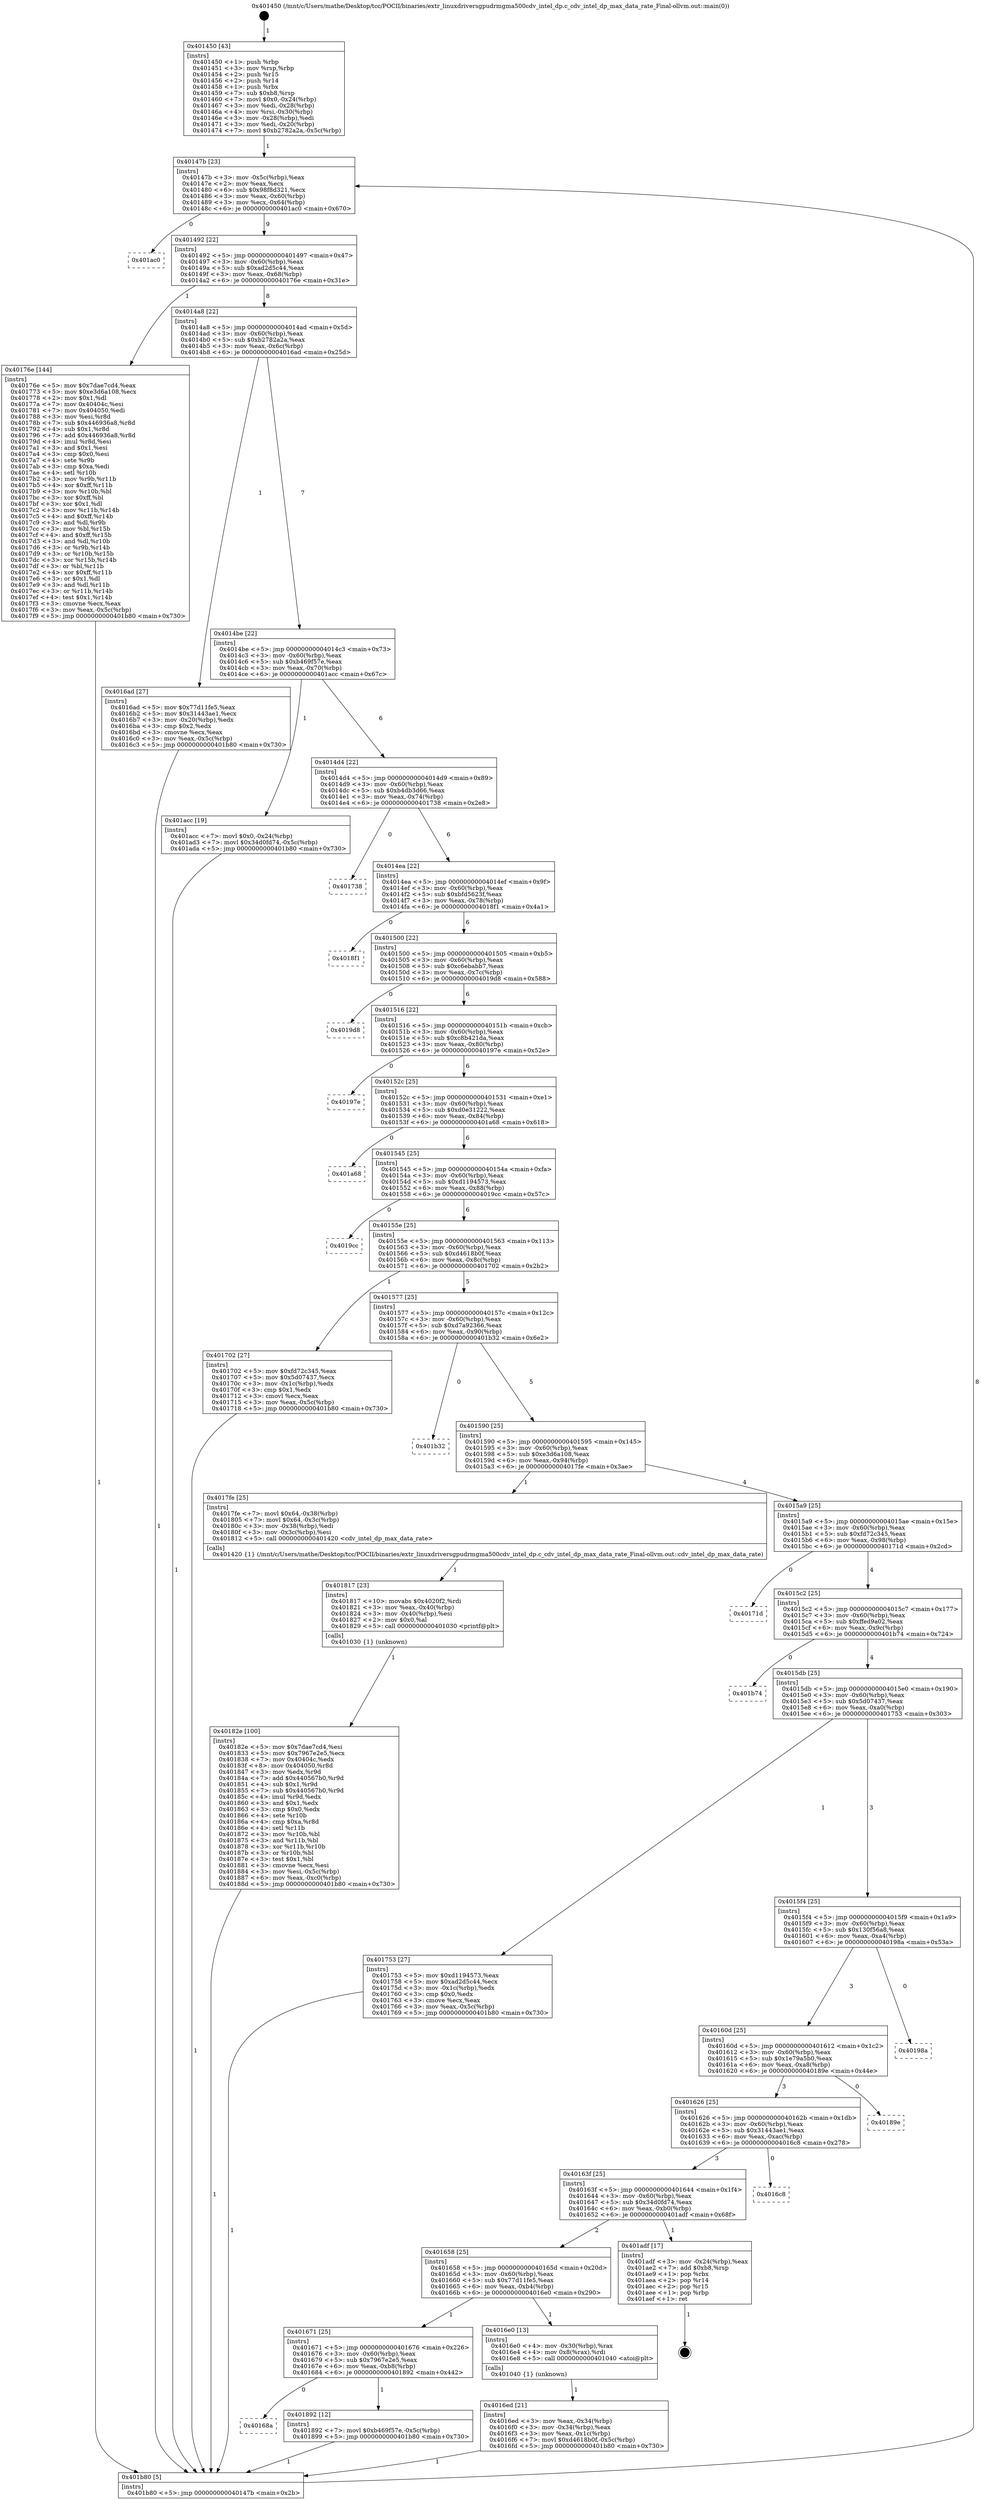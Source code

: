 digraph "0x401450" {
  label = "0x401450 (/mnt/c/Users/mathe/Desktop/tcc/POCII/binaries/extr_linuxdriversgpudrmgma500cdv_intel_dp.c_cdv_intel_dp_max_data_rate_Final-ollvm.out::main(0))"
  labelloc = "t"
  node[shape=record]

  Entry [label="",width=0.3,height=0.3,shape=circle,fillcolor=black,style=filled]
  "0x40147b" [label="{
     0x40147b [23]\l
     | [instrs]\l
     &nbsp;&nbsp;0x40147b \<+3\>: mov -0x5c(%rbp),%eax\l
     &nbsp;&nbsp;0x40147e \<+2\>: mov %eax,%ecx\l
     &nbsp;&nbsp;0x401480 \<+6\>: sub $0x98f8d321,%ecx\l
     &nbsp;&nbsp;0x401486 \<+3\>: mov %eax,-0x60(%rbp)\l
     &nbsp;&nbsp;0x401489 \<+3\>: mov %ecx,-0x64(%rbp)\l
     &nbsp;&nbsp;0x40148c \<+6\>: je 0000000000401ac0 \<main+0x670\>\l
  }"]
  "0x401ac0" [label="{
     0x401ac0\l
  }", style=dashed]
  "0x401492" [label="{
     0x401492 [22]\l
     | [instrs]\l
     &nbsp;&nbsp;0x401492 \<+5\>: jmp 0000000000401497 \<main+0x47\>\l
     &nbsp;&nbsp;0x401497 \<+3\>: mov -0x60(%rbp),%eax\l
     &nbsp;&nbsp;0x40149a \<+5\>: sub $0xad2d5c44,%eax\l
     &nbsp;&nbsp;0x40149f \<+3\>: mov %eax,-0x68(%rbp)\l
     &nbsp;&nbsp;0x4014a2 \<+6\>: je 000000000040176e \<main+0x31e\>\l
  }"]
  Exit [label="",width=0.3,height=0.3,shape=circle,fillcolor=black,style=filled,peripheries=2]
  "0x40176e" [label="{
     0x40176e [144]\l
     | [instrs]\l
     &nbsp;&nbsp;0x40176e \<+5\>: mov $0x7dae7cd4,%eax\l
     &nbsp;&nbsp;0x401773 \<+5\>: mov $0xe3d6a108,%ecx\l
     &nbsp;&nbsp;0x401778 \<+2\>: mov $0x1,%dl\l
     &nbsp;&nbsp;0x40177a \<+7\>: mov 0x40404c,%esi\l
     &nbsp;&nbsp;0x401781 \<+7\>: mov 0x404050,%edi\l
     &nbsp;&nbsp;0x401788 \<+3\>: mov %esi,%r8d\l
     &nbsp;&nbsp;0x40178b \<+7\>: sub $0x446936a8,%r8d\l
     &nbsp;&nbsp;0x401792 \<+4\>: sub $0x1,%r8d\l
     &nbsp;&nbsp;0x401796 \<+7\>: add $0x446936a8,%r8d\l
     &nbsp;&nbsp;0x40179d \<+4\>: imul %r8d,%esi\l
     &nbsp;&nbsp;0x4017a1 \<+3\>: and $0x1,%esi\l
     &nbsp;&nbsp;0x4017a4 \<+3\>: cmp $0x0,%esi\l
     &nbsp;&nbsp;0x4017a7 \<+4\>: sete %r9b\l
     &nbsp;&nbsp;0x4017ab \<+3\>: cmp $0xa,%edi\l
     &nbsp;&nbsp;0x4017ae \<+4\>: setl %r10b\l
     &nbsp;&nbsp;0x4017b2 \<+3\>: mov %r9b,%r11b\l
     &nbsp;&nbsp;0x4017b5 \<+4\>: xor $0xff,%r11b\l
     &nbsp;&nbsp;0x4017b9 \<+3\>: mov %r10b,%bl\l
     &nbsp;&nbsp;0x4017bc \<+3\>: xor $0xff,%bl\l
     &nbsp;&nbsp;0x4017bf \<+3\>: xor $0x1,%dl\l
     &nbsp;&nbsp;0x4017c2 \<+3\>: mov %r11b,%r14b\l
     &nbsp;&nbsp;0x4017c5 \<+4\>: and $0xff,%r14b\l
     &nbsp;&nbsp;0x4017c9 \<+3\>: and %dl,%r9b\l
     &nbsp;&nbsp;0x4017cc \<+3\>: mov %bl,%r15b\l
     &nbsp;&nbsp;0x4017cf \<+4\>: and $0xff,%r15b\l
     &nbsp;&nbsp;0x4017d3 \<+3\>: and %dl,%r10b\l
     &nbsp;&nbsp;0x4017d6 \<+3\>: or %r9b,%r14b\l
     &nbsp;&nbsp;0x4017d9 \<+3\>: or %r10b,%r15b\l
     &nbsp;&nbsp;0x4017dc \<+3\>: xor %r15b,%r14b\l
     &nbsp;&nbsp;0x4017df \<+3\>: or %bl,%r11b\l
     &nbsp;&nbsp;0x4017e2 \<+4\>: xor $0xff,%r11b\l
     &nbsp;&nbsp;0x4017e6 \<+3\>: or $0x1,%dl\l
     &nbsp;&nbsp;0x4017e9 \<+3\>: and %dl,%r11b\l
     &nbsp;&nbsp;0x4017ec \<+3\>: or %r11b,%r14b\l
     &nbsp;&nbsp;0x4017ef \<+4\>: test $0x1,%r14b\l
     &nbsp;&nbsp;0x4017f3 \<+3\>: cmovne %ecx,%eax\l
     &nbsp;&nbsp;0x4017f6 \<+3\>: mov %eax,-0x5c(%rbp)\l
     &nbsp;&nbsp;0x4017f9 \<+5\>: jmp 0000000000401b80 \<main+0x730\>\l
  }"]
  "0x4014a8" [label="{
     0x4014a8 [22]\l
     | [instrs]\l
     &nbsp;&nbsp;0x4014a8 \<+5\>: jmp 00000000004014ad \<main+0x5d\>\l
     &nbsp;&nbsp;0x4014ad \<+3\>: mov -0x60(%rbp),%eax\l
     &nbsp;&nbsp;0x4014b0 \<+5\>: sub $0xb2782a2a,%eax\l
     &nbsp;&nbsp;0x4014b5 \<+3\>: mov %eax,-0x6c(%rbp)\l
     &nbsp;&nbsp;0x4014b8 \<+6\>: je 00000000004016ad \<main+0x25d\>\l
  }"]
  "0x40168a" [label="{
     0x40168a\l
  }", style=dashed]
  "0x4016ad" [label="{
     0x4016ad [27]\l
     | [instrs]\l
     &nbsp;&nbsp;0x4016ad \<+5\>: mov $0x77d11fe5,%eax\l
     &nbsp;&nbsp;0x4016b2 \<+5\>: mov $0x31443ae1,%ecx\l
     &nbsp;&nbsp;0x4016b7 \<+3\>: mov -0x20(%rbp),%edx\l
     &nbsp;&nbsp;0x4016ba \<+3\>: cmp $0x2,%edx\l
     &nbsp;&nbsp;0x4016bd \<+3\>: cmovne %ecx,%eax\l
     &nbsp;&nbsp;0x4016c0 \<+3\>: mov %eax,-0x5c(%rbp)\l
     &nbsp;&nbsp;0x4016c3 \<+5\>: jmp 0000000000401b80 \<main+0x730\>\l
  }"]
  "0x4014be" [label="{
     0x4014be [22]\l
     | [instrs]\l
     &nbsp;&nbsp;0x4014be \<+5\>: jmp 00000000004014c3 \<main+0x73\>\l
     &nbsp;&nbsp;0x4014c3 \<+3\>: mov -0x60(%rbp),%eax\l
     &nbsp;&nbsp;0x4014c6 \<+5\>: sub $0xb469f57e,%eax\l
     &nbsp;&nbsp;0x4014cb \<+3\>: mov %eax,-0x70(%rbp)\l
     &nbsp;&nbsp;0x4014ce \<+6\>: je 0000000000401acc \<main+0x67c\>\l
  }"]
  "0x401b80" [label="{
     0x401b80 [5]\l
     | [instrs]\l
     &nbsp;&nbsp;0x401b80 \<+5\>: jmp 000000000040147b \<main+0x2b\>\l
  }"]
  "0x401450" [label="{
     0x401450 [43]\l
     | [instrs]\l
     &nbsp;&nbsp;0x401450 \<+1\>: push %rbp\l
     &nbsp;&nbsp;0x401451 \<+3\>: mov %rsp,%rbp\l
     &nbsp;&nbsp;0x401454 \<+2\>: push %r15\l
     &nbsp;&nbsp;0x401456 \<+2\>: push %r14\l
     &nbsp;&nbsp;0x401458 \<+1\>: push %rbx\l
     &nbsp;&nbsp;0x401459 \<+7\>: sub $0xb8,%rsp\l
     &nbsp;&nbsp;0x401460 \<+7\>: movl $0x0,-0x24(%rbp)\l
     &nbsp;&nbsp;0x401467 \<+3\>: mov %edi,-0x28(%rbp)\l
     &nbsp;&nbsp;0x40146a \<+4\>: mov %rsi,-0x30(%rbp)\l
     &nbsp;&nbsp;0x40146e \<+3\>: mov -0x28(%rbp),%edi\l
     &nbsp;&nbsp;0x401471 \<+3\>: mov %edi,-0x20(%rbp)\l
     &nbsp;&nbsp;0x401474 \<+7\>: movl $0xb2782a2a,-0x5c(%rbp)\l
  }"]
  "0x401892" [label="{
     0x401892 [12]\l
     | [instrs]\l
     &nbsp;&nbsp;0x401892 \<+7\>: movl $0xb469f57e,-0x5c(%rbp)\l
     &nbsp;&nbsp;0x401899 \<+5\>: jmp 0000000000401b80 \<main+0x730\>\l
  }"]
  "0x401acc" [label="{
     0x401acc [19]\l
     | [instrs]\l
     &nbsp;&nbsp;0x401acc \<+7\>: movl $0x0,-0x24(%rbp)\l
     &nbsp;&nbsp;0x401ad3 \<+7\>: movl $0x34d0fd74,-0x5c(%rbp)\l
     &nbsp;&nbsp;0x401ada \<+5\>: jmp 0000000000401b80 \<main+0x730\>\l
  }"]
  "0x4014d4" [label="{
     0x4014d4 [22]\l
     | [instrs]\l
     &nbsp;&nbsp;0x4014d4 \<+5\>: jmp 00000000004014d9 \<main+0x89\>\l
     &nbsp;&nbsp;0x4014d9 \<+3\>: mov -0x60(%rbp),%eax\l
     &nbsp;&nbsp;0x4014dc \<+5\>: sub $0xb4db3d66,%eax\l
     &nbsp;&nbsp;0x4014e1 \<+3\>: mov %eax,-0x74(%rbp)\l
     &nbsp;&nbsp;0x4014e4 \<+6\>: je 0000000000401738 \<main+0x2e8\>\l
  }"]
  "0x40182e" [label="{
     0x40182e [100]\l
     | [instrs]\l
     &nbsp;&nbsp;0x40182e \<+5\>: mov $0x7dae7cd4,%esi\l
     &nbsp;&nbsp;0x401833 \<+5\>: mov $0x7967e2e5,%ecx\l
     &nbsp;&nbsp;0x401838 \<+7\>: mov 0x40404c,%edx\l
     &nbsp;&nbsp;0x40183f \<+8\>: mov 0x404050,%r8d\l
     &nbsp;&nbsp;0x401847 \<+3\>: mov %edx,%r9d\l
     &nbsp;&nbsp;0x40184a \<+7\>: add $0x440567b0,%r9d\l
     &nbsp;&nbsp;0x401851 \<+4\>: sub $0x1,%r9d\l
     &nbsp;&nbsp;0x401855 \<+7\>: sub $0x440567b0,%r9d\l
     &nbsp;&nbsp;0x40185c \<+4\>: imul %r9d,%edx\l
     &nbsp;&nbsp;0x401860 \<+3\>: and $0x1,%edx\l
     &nbsp;&nbsp;0x401863 \<+3\>: cmp $0x0,%edx\l
     &nbsp;&nbsp;0x401866 \<+4\>: sete %r10b\l
     &nbsp;&nbsp;0x40186a \<+4\>: cmp $0xa,%r8d\l
     &nbsp;&nbsp;0x40186e \<+4\>: setl %r11b\l
     &nbsp;&nbsp;0x401872 \<+3\>: mov %r10b,%bl\l
     &nbsp;&nbsp;0x401875 \<+3\>: and %r11b,%bl\l
     &nbsp;&nbsp;0x401878 \<+3\>: xor %r11b,%r10b\l
     &nbsp;&nbsp;0x40187b \<+3\>: or %r10b,%bl\l
     &nbsp;&nbsp;0x40187e \<+3\>: test $0x1,%bl\l
     &nbsp;&nbsp;0x401881 \<+3\>: cmovne %ecx,%esi\l
     &nbsp;&nbsp;0x401884 \<+3\>: mov %esi,-0x5c(%rbp)\l
     &nbsp;&nbsp;0x401887 \<+6\>: mov %eax,-0xc0(%rbp)\l
     &nbsp;&nbsp;0x40188d \<+5\>: jmp 0000000000401b80 \<main+0x730\>\l
  }"]
  "0x401738" [label="{
     0x401738\l
  }", style=dashed]
  "0x4014ea" [label="{
     0x4014ea [22]\l
     | [instrs]\l
     &nbsp;&nbsp;0x4014ea \<+5\>: jmp 00000000004014ef \<main+0x9f\>\l
     &nbsp;&nbsp;0x4014ef \<+3\>: mov -0x60(%rbp),%eax\l
     &nbsp;&nbsp;0x4014f2 \<+5\>: sub $0xbfd5623f,%eax\l
     &nbsp;&nbsp;0x4014f7 \<+3\>: mov %eax,-0x78(%rbp)\l
     &nbsp;&nbsp;0x4014fa \<+6\>: je 00000000004018f1 \<main+0x4a1\>\l
  }"]
  "0x401817" [label="{
     0x401817 [23]\l
     | [instrs]\l
     &nbsp;&nbsp;0x401817 \<+10\>: movabs $0x4020f2,%rdi\l
     &nbsp;&nbsp;0x401821 \<+3\>: mov %eax,-0x40(%rbp)\l
     &nbsp;&nbsp;0x401824 \<+3\>: mov -0x40(%rbp),%esi\l
     &nbsp;&nbsp;0x401827 \<+2\>: mov $0x0,%al\l
     &nbsp;&nbsp;0x401829 \<+5\>: call 0000000000401030 \<printf@plt\>\l
     | [calls]\l
     &nbsp;&nbsp;0x401030 \{1\} (unknown)\l
  }"]
  "0x4018f1" [label="{
     0x4018f1\l
  }", style=dashed]
  "0x401500" [label="{
     0x401500 [22]\l
     | [instrs]\l
     &nbsp;&nbsp;0x401500 \<+5\>: jmp 0000000000401505 \<main+0xb5\>\l
     &nbsp;&nbsp;0x401505 \<+3\>: mov -0x60(%rbp),%eax\l
     &nbsp;&nbsp;0x401508 \<+5\>: sub $0xc6ebabb7,%eax\l
     &nbsp;&nbsp;0x40150d \<+3\>: mov %eax,-0x7c(%rbp)\l
     &nbsp;&nbsp;0x401510 \<+6\>: je 00000000004019d8 \<main+0x588\>\l
  }"]
  "0x4016ed" [label="{
     0x4016ed [21]\l
     | [instrs]\l
     &nbsp;&nbsp;0x4016ed \<+3\>: mov %eax,-0x34(%rbp)\l
     &nbsp;&nbsp;0x4016f0 \<+3\>: mov -0x34(%rbp),%eax\l
     &nbsp;&nbsp;0x4016f3 \<+3\>: mov %eax,-0x1c(%rbp)\l
     &nbsp;&nbsp;0x4016f6 \<+7\>: movl $0xd4618b0f,-0x5c(%rbp)\l
     &nbsp;&nbsp;0x4016fd \<+5\>: jmp 0000000000401b80 \<main+0x730\>\l
  }"]
  "0x4019d8" [label="{
     0x4019d8\l
  }", style=dashed]
  "0x401516" [label="{
     0x401516 [22]\l
     | [instrs]\l
     &nbsp;&nbsp;0x401516 \<+5\>: jmp 000000000040151b \<main+0xcb\>\l
     &nbsp;&nbsp;0x40151b \<+3\>: mov -0x60(%rbp),%eax\l
     &nbsp;&nbsp;0x40151e \<+5\>: sub $0xc8b421da,%eax\l
     &nbsp;&nbsp;0x401523 \<+3\>: mov %eax,-0x80(%rbp)\l
     &nbsp;&nbsp;0x401526 \<+6\>: je 000000000040197e \<main+0x52e\>\l
  }"]
  "0x401671" [label="{
     0x401671 [25]\l
     | [instrs]\l
     &nbsp;&nbsp;0x401671 \<+5\>: jmp 0000000000401676 \<main+0x226\>\l
     &nbsp;&nbsp;0x401676 \<+3\>: mov -0x60(%rbp),%eax\l
     &nbsp;&nbsp;0x401679 \<+5\>: sub $0x7967e2e5,%eax\l
     &nbsp;&nbsp;0x40167e \<+6\>: mov %eax,-0xb8(%rbp)\l
     &nbsp;&nbsp;0x401684 \<+6\>: je 0000000000401892 \<main+0x442\>\l
  }"]
  "0x40197e" [label="{
     0x40197e\l
  }", style=dashed]
  "0x40152c" [label="{
     0x40152c [25]\l
     | [instrs]\l
     &nbsp;&nbsp;0x40152c \<+5\>: jmp 0000000000401531 \<main+0xe1\>\l
     &nbsp;&nbsp;0x401531 \<+3\>: mov -0x60(%rbp),%eax\l
     &nbsp;&nbsp;0x401534 \<+5\>: sub $0xd0e31222,%eax\l
     &nbsp;&nbsp;0x401539 \<+6\>: mov %eax,-0x84(%rbp)\l
     &nbsp;&nbsp;0x40153f \<+6\>: je 0000000000401a68 \<main+0x618\>\l
  }"]
  "0x4016e0" [label="{
     0x4016e0 [13]\l
     | [instrs]\l
     &nbsp;&nbsp;0x4016e0 \<+4\>: mov -0x30(%rbp),%rax\l
     &nbsp;&nbsp;0x4016e4 \<+4\>: mov 0x8(%rax),%rdi\l
     &nbsp;&nbsp;0x4016e8 \<+5\>: call 0000000000401040 \<atoi@plt\>\l
     | [calls]\l
     &nbsp;&nbsp;0x401040 \{1\} (unknown)\l
  }"]
  "0x401a68" [label="{
     0x401a68\l
  }", style=dashed]
  "0x401545" [label="{
     0x401545 [25]\l
     | [instrs]\l
     &nbsp;&nbsp;0x401545 \<+5\>: jmp 000000000040154a \<main+0xfa\>\l
     &nbsp;&nbsp;0x40154a \<+3\>: mov -0x60(%rbp),%eax\l
     &nbsp;&nbsp;0x40154d \<+5\>: sub $0xd1194573,%eax\l
     &nbsp;&nbsp;0x401552 \<+6\>: mov %eax,-0x88(%rbp)\l
     &nbsp;&nbsp;0x401558 \<+6\>: je 00000000004019cc \<main+0x57c\>\l
  }"]
  "0x401658" [label="{
     0x401658 [25]\l
     | [instrs]\l
     &nbsp;&nbsp;0x401658 \<+5\>: jmp 000000000040165d \<main+0x20d\>\l
     &nbsp;&nbsp;0x40165d \<+3\>: mov -0x60(%rbp),%eax\l
     &nbsp;&nbsp;0x401660 \<+5\>: sub $0x77d11fe5,%eax\l
     &nbsp;&nbsp;0x401665 \<+6\>: mov %eax,-0xb4(%rbp)\l
     &nbsp;&nbsp;0x40166b \<+6\>: je 00000000004016e0 \<main+0x290\>\l
  }"]
  "0x4019cc" [label="{
     0x4019cc\l
  }", style=dashed]
  "0x40155e" [label="{
     0x40155e [25]\l
     | [instrs]\l
     &nbsp;&nbsp;0x40155e \<+5\>: jmp 0000000000401563 \<main+0x113\>\l
     &nbsp;&nbsp;0x401563 \<+3\>: mov -0x60(%rbp),%eax\l
     &nbsp;&nbsp;0x401566 \<+5\>: sub $0xd4618b0f,%eax\l
     &nbsp;&nbsp;0x40156b \<+6\>: mov %eax,-0x8c(%rbp)\l
     &nbsp;&nbsp;0x401571 \<+6\>: je 0000000000401702 \<main+0x2b2\>\l
  }"]
  "0x401adf" [label="{
     0x401adf [17]\l
     | [instrs]\l
     &nbsp;&nbsp;0x401adf \<+3\>: mov -0x24(%rbp),%eax\l
     &nbsp;&nbsp;0x401ae2 \<+7\>: add $0xb8,%rsp\l
     &nbsp;&nbsp;0x401ae9 \<+1\>: pop %rbx\l
     &nbsp;&nbsp;0x401aea \<+2\>: pop %r14\l
     &nbsp;&nbsp;0x401aec \<+2\>: pop %r15\l
     &nbsp;&nbsp;0x401aee \<+1\>: pop %rbp\l
     &nbsp;&nbsp;0x401aef \<+1\>: ret\l
  }"]
  "0x401702" [label="{
     0x401702 [27]\l
     | [instrs]\l
     &nbsp;&nbsp;0x401702 \<+5\>: mov $0xfd72c345,%eax\l
     &nbsp;&nbsp;0x401707 \<+5\>: mov $0x5d07437,%ecx\l
     &nbsp;&nbsp;0x40170c \<+3\>: mov -0x1c(%rbp),%edx\l
     &nbsp;&nbsp;0x40170f \<+3\>: cmp $0x1,%edx\l
     &nbsp;&nbsp;0x401712 \<+3\>: cmovl %ecx,%eax\l
     &nbsp;&nbsp;0x401715 \<+3\>: mov %eax,-0x5c(%rbp)\l
     &nbsp;&nbsp;0x401718 \<+5\>: jmp 0000000000401b80 \<main+0x730\>\l
  }"]
  "0x401577" [label="{
     0x401577 [25]\l
     | [instrs]\l
     &nbsp;&nbsp;0x401577 \<+5\>: jmp 000000000040157c \<main+0x12c\>\l
     &nbsp;&nbsp;0x40157c \<+3\>: mov -0x60(%rbp),%eax\l
     &nbsp;&nbsp;0x40157f \<+5\>: sub $0xd7a92366,%eax\l
     &nbsp;&nbsp;0x401584 \<+6\>: mov %eax,-0x90(%rbp)\l
     &nbsp;&nbsp;0x40158a \<+6\>: je 0000000000401b32 \<main+0x6e2\>\l
  }"]
  "0x40163f" [label="{
     0x40163f [25]\l
     | [instrs]\l
     &nbsp;&nbsp;0x40163f \<+5\>: jmp 0000000000401644 \<main+0x1f4\>\l
     &nbsp;&nbsp;0x401644 \<+3\>: mov -0x60(%rbp),%eax\l
     &nbsp;&nbsp;0x401647 \<+5\>: sub $0x34d0fd74,%eax\l
     &nbsp;&nbsp;0x40164c \<+6\>: mov %eax,-0xb0(%rbp)\l
     &nbsp;&nbsp;0x401652 \<+6\>: je 0000000000401adf \<main+0x68f\>\l
  }"]
  "0x401b32" [label="{
     0x401b32\l
  }", style=dashed]
  "0x401590" [label="{
     0x401590 [25]\l
     | [instrs]\l
     &nbsp;&nbsp;0x401590 \<+5\>: jmp 0000000000401595 \<main+0x145\>\l
     &nbsp;&nbsp;0x401595 \<+3\>: mov -0x60(%rbp),%eax\l
     &nbsp;&nbsp;0x401598 \<+5\>: sub $0xe3d6a108,%eax\l
     &nbsp;&nbsp;0x40159d \<+6\>: mov %eax,-0x94(%rbp)\l
     &nbsp;&nbsp;0x4015a3 \<+6\>: je 00000000004017fe \<main+0x3ae\>\l
  }"]
  "0x4016c8" [label="{
     0x4016c8\l
  }", style=dashed]
  "0x4017fe" [label="{
     0x4017fe [25]\l
     | [instrs]\l
     &nbsp;&nbsp;0x4017fe \<+7\>: movl $0x64,-0x38(%rbp)\l
     &nbsp;&nbsp;0x401805 \<+7\>: movl $0x64,-0x3c(%rbp)\l
     &nbsp;&nbsp;0x40180c \<+3\>: mov -0x38(%rbp),%edi\l
     &nbsp;&nbsp;0x40180f \<+3\>: mov -0x3c(%rbp),%esi\l
     &nbsp;&nbsp;0x401812 \<+5\>: call 0000000000401420 \<cdv_intel_dp_max_data_rate\>\l
     | [calls]\l
     &nbsp;&nbsp;0x401420 \{1\} (/mnt/c/Users/mathe/Desktop/tcc/POCII/binaries/extr_linuxdriversgpudrmgma500cdv_intel_dp.c_cdv_intel_dp_max_data_rate_Final-ollvm.out::cdv_intel_dp_max_data_rate)\l
  }"]
  "0x4015a9" [label="{
     0x4015a9 [25]\l
     | [instrs]\l
     &nbsp;&nbsp;0x4015a9 \<+5\>: jmp 00000000004015ae \<main+0x15e\>\l
     &nbsp;&nbsp;0x4015ae \<+3\>: mov -0x60(%rbp),%eax\l
     &nbsp;&nbsp;0x4015b1 \<+5\>: sub $0xfd72c345,%eax\l
     &nbsp;&nbsp;0x4015b6 \<+6\>: mov %eax,-0x98(%rbp)\l
     &nbsp;&nbsp;0x4015bc \<+6\>: je 000000000040171d \<main+0x2cd\>\l
  }"]
  "0x401626" [label="{
     0x401626 [25]\l
     | [instrs]\l
     &nbsp;&nbsp;0x401626 \<+5\>: jmp 000000000040162b \<main+0x1db\>\l
     &nbsp;&nbsp;0x40162b \<+3\>: mov -0x60(%rbp),%eax\l
     &nbsp;&nbsp;0x40162e \<+5\>: sub $0x31443ae1,%eax\l
     &nbsp;&nbsp;0x401633 \<+6\>: mov %eax,-0xac(%rbp)\l
     &nbsp;&nbsp;0x401639 \<+6\>: je 00000000004016c8 \<main+0x278\>\l
  }"]
  "0x40171d" [label="{
     0x40171d\l
  }", style=dashed]
  "0x4015c2" [label="{
     0x4015c2 [25]\l
     | [instrs]\l
     &nbsp;&nbsp;0x4015c2 \<+5\>: jmp 00000000004015c7 \<main+0x177\>\l
     &nbsp;&nbsp;0x4015c7 \<+3\>: mov -0x60(%rbp),%eax\l
     &nbsp;&nbsp;0x4015ca \<+5\>: sub $0xffed9a02,%eax\l
     &nbsp;&nbsp;0x4015cf \<+6\>: mov %eax,-0x9c(%rbp)\l
     &nbsp;&nbsp;0x4015d5 \<+6\>: je 0000000000401b74 \<main+0x724\>\l
  }"]
  "0x40189e" [label="{
     0x40189e\l
  }", style=dashed]
  "0x401b74" [label="{
     0x401b74\l
  }", style=dashed]
  "0x4015db" [label="{
     0x4015db [25]\l
     | [instrs]\l
     &nbsp;&nbsp;0x4015db \<+5\>: jmp 00000000004015e0 \<main+0x190\>\l
     &nbsp;&nbsp;0x4015e0 \<+3\>: mov -0x60(%rbp),%eax\l
     &nbsp;&nbsp;0x4015e3 \<+5\>: sub $0x5d07437,%eax\l
     &nbsp;&nbsp;0x4015e8 \<+6\>: mov %eax,-0xa0(%rbp)\l
     &nbsp;&nbsp;0x4015ee \<+6\>: je 0000000000401753 \<main+0x303\>\l
  }"]
  "0x40160d" [label="{
     0x40160d [25]\l
     | [instrs]\l
     &nbsp;&nbsp;0x40160d \<+5\>: jmp 0000000000401612 \<main+0x1c2\>\l
     &nbsp;&nbsp;0x401612 \<+3\>: mov -0x60(%rbp),%eax\l
     &nbsp;&nbsp;0x401615 \<+5\>: sub $0x1e79a5b0,%eax\l
     &nbsp;&nbsp;0x40161a \<+6\>: mov %eax,-0xa8(%rbp)\l
     &nbsp;&nbsp;0x401620 \<+6\>: je 000000000040189e \<main+0x44e\>\l
  }"]
  "0x401753" [label="{
     0x401753 [27]\l
     | [instrs]\l
     &nbsp;&nbsp;0x401753 \<+5\>: mov $0xd1194573,%eax\l
     &nbsp;&nbsp;0x401758 \<+5\>: mov $0xad2d5c44,%ecx\l
     &nbsp;&nbsp;0x40175d \<+3\>: mov -0x1c(%rbp),%edx\l
     &nbsp;&nbsp;0x401760 \<+3\>: cmp $0x0,%edx\l
     &nbsp;&nbsp;0x401763 \<+3\>: cmove %ecx,%eax\l
     &nbsp;&nbsp;0x401766 \<+3\>: mov %eax,-0x5c(%rbp)\l
     &nbsp;&nbsp;0x401769 \<+5\>: jmp 0000000000401b80 \<main+0x730\>\l
  }"]
  "0x4015f4" [label="{
     0x4015f4 [25]\l
     | [instrs]\l
     &nbsp;&nbsp;0x4015f4 \<+5\>: jmp 00000000004015f9 \<main+0x1a9\>\l
     &nbsp;&nbsp;0x4015f9 \<+3\>: mov -0x60(%rbp),%eax\l
     &nbsp;&nbsp;0x4015fc \<+5\>: sub $0x130f56a8,%eax\l
     &nbsp;&nbsp;0x401601 \<+6\>: mov %eax,-0xa4(%rbp)\l
     &nbsp;&nbsp;0x401607 \<+6\>: je 000000000040198a \<main+0x53a\>\l
  }"]
  "0x40198a" [label="{
     0x40198a\l
  }", style=dashed]
  Entry -> "0x401450" [label=" 1"]
  "0x40147b" -> "0x401ac0" [label=" 0"]
  "0x40147b" -> "0x401492" [label=" 9"]
  "0x401adf" -> Exit [label=" 1"]
  "0x401492" -> "0x40176e" [label=" 1"]
  "0x401492" -> "0x4014a8" [label=" 8"]
  "0x401acc" -> "0x401b80" [label=" 1"]
  "0x4014a8" -> "0x4016ad" [label=" 1"]
  "0x4014a8" -> "0x4014be" [label=" 7"]
  "0x4016ad" -> "0x401b80" [label=" 1"]
  "0x401450" -> "0x40147b" [label=" 1"]
  "0x401b80" -> "0x40147b" [label=" 8"]
  "0x401892" -> "0x401b80" [label=" 1"]
  "0x4014be" -> "0x401acc" [label=" 1"]
  "0x4014be" -> "0x4014d4" [label=" 6"]
  "0x401671" -> "0x40168a" [label=" 0"]
  "0x4014d4" -> "0x401738" [label=" 0"]
  "0x4014d4" -> "0x4014ea" [label=" 6"]
  "0x401671" -> "0x401892" [label=" 1"]
  "0x4014ea" -> "0x4018f1" [label=" 0"]
  "0x4014ea" -> "0x401500" [label=" 6"]
  "0x40182e" -> "0x401b80" [label=" 1"]
  "0x401500" -> "0x4019d8" [label=" 0"]
  "0x401500" -> "0x401516" [label=" 6"]
  "0x401817" -> "0x40182e" [label=" 1"]
  "0x401516" -> "0x40197e" [label=" 0"]
  "0x401516" -> "0x40152c" [label=" 6"]
  "0x4017fe" -> "0x401817" [label=" 1"]
  "0x40152c" -> "0x401a68" [label=" 0"]
  "0x40152c" -> "0x401545" [label=" 6"]
  "0x40176e" -> "0x401b80" [label=" 1"]
  "0x401545" -> "0x4019cc" [label=" 0"]
  "0x401545" -> "0x40155e" [label=" 6"]
  "0x401702" -> "0x401b80" [label=" 1"]
  "0x40155e" -> "0x401702" [label=" 1"]
  "0x40155e" -> "0x401577" [label=" 5"]
  "0x4016ed" -> "0x401b80" [label=" 1"]
  "0x401577" -> "0x401b32" [label=" 0"]
  "0x401577" -> "0x401590" [label=" 5"]
  "0x401658" -> "0x401671" [label=" 1"]
  "0x401590" -> "0x4017fe" [label=" 1"]
  "0x401590" -> "0x4015a9" [label=" 4"]
  "0x401658" -> "0x4016e0" [label=" 1"]
  "0x4015a9" -> "0x40171d" [label=" 0"]
  "0x4015a9" -> "0x4015c2" [label=" 4"]
  "0x40163f" -> "0x401658" [label=" 2"]
  "0x4015c2" -> "0x401b74" [label=" 0"]
  "0x4015c2" -> "0x4015db" [label=" 4"]
  "0x40163f" -> "0x401adf" [label=" 1"]
  "0x4015db" -> "0x401753" [label=" 1"]
  "0x4015db" -> "0x4015f4" [label=" 3"]
  "0x401626" -> "0x40163f" [label=" 3"]
  "0x4015f4" -> "0x40198a" [label=" 0"]
  "0x4015f4" -> "0x40160d" [label=" 3"]
  "0x4016e0" -> "0x4016ed" [label=" 1"]
  "0x40160d" -> "0x40189e" [label=" 0"]
  "0x40160d" -> "0x401626" [label=" 3"]
  "0x401753" -> "0x401b80" [label=" 1"]
  "0x401626" -> "0x4016c8" [label=" 0"]
}

